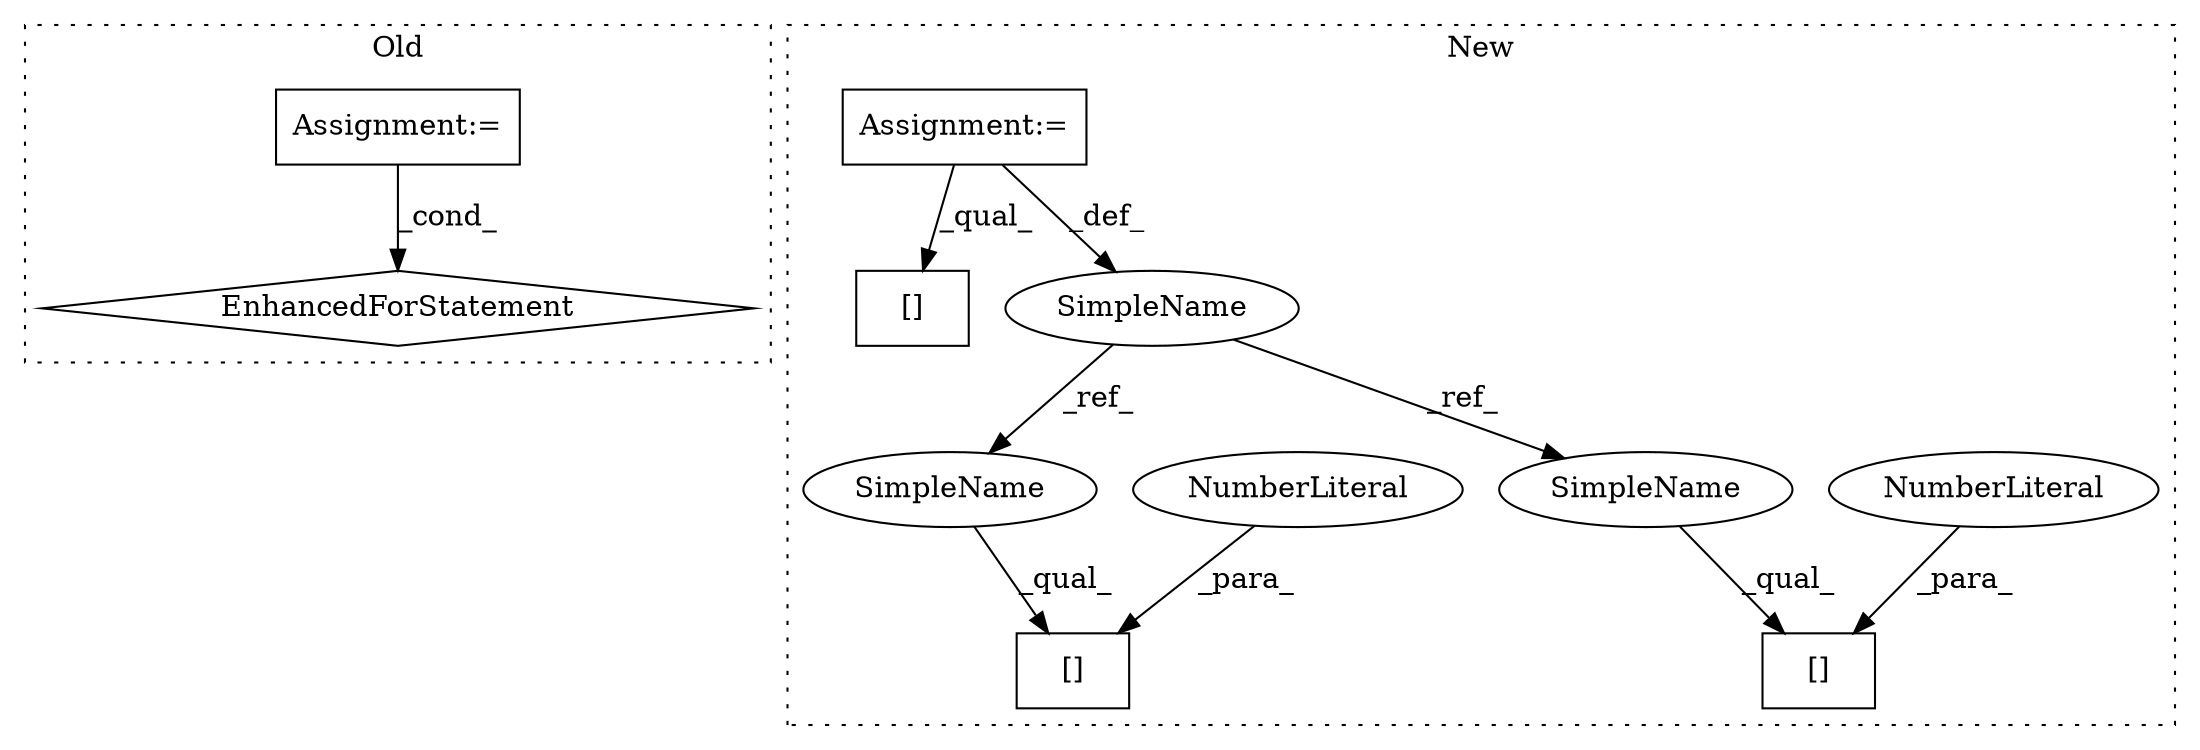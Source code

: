 digraph G {
subgraph cluster0 {
1 [label="EnhancedForStatement" a="70" s="15606,15681" l="53,2" shape="diamond"];
3 [label="Assignment:=" a="7" s="15606,15681" l="53,2" shape="box"];
label = "Old";
style="dotted";
}
subgraph cluster1 {
2 [label="[]" a="2" s="13453,13469" l="15,1" shape="box"];
4 [label="NumberLiteral" a="34" s="13468" l="1" shape="ellipse"];
5 [label="Assignment:=" a="7" s="12795" l="1" shape="box"];
6 [label="[]" a="2" s="13158,13174" l="15,1" shape="box"];
7 [label="NumberLiteral" a="34" s="13173" l="1" shape="ellipse"];
8 [label="[]" a="2" s="13158,13207" l="35,1" shape="box"];
9 [label="SimpleName" a="42" s="12781" l="14" shape="ellipse"];
10 [label="SimpleName" a="42" s="13453" l="14" shape="ellipse"];
11 [label="SimpleName" a="42" s="13158" l="14" shape="ellipse"];
label = "New";
style="dotted";
}
3 -> 1 [label="_cond_"];
4 -> 2 [label="_para_"];
5 -> 8 [label="_qual_"];
5 -> 9 [label="_def_"];
7 -> 6 [label="_para_"];
9 -> 11 [label="_ref_"];
9 -> 10 [label="_ref_"];
10 -> 2 [label="_qual_"];
11 -> 6 [label="_qual_"];
}